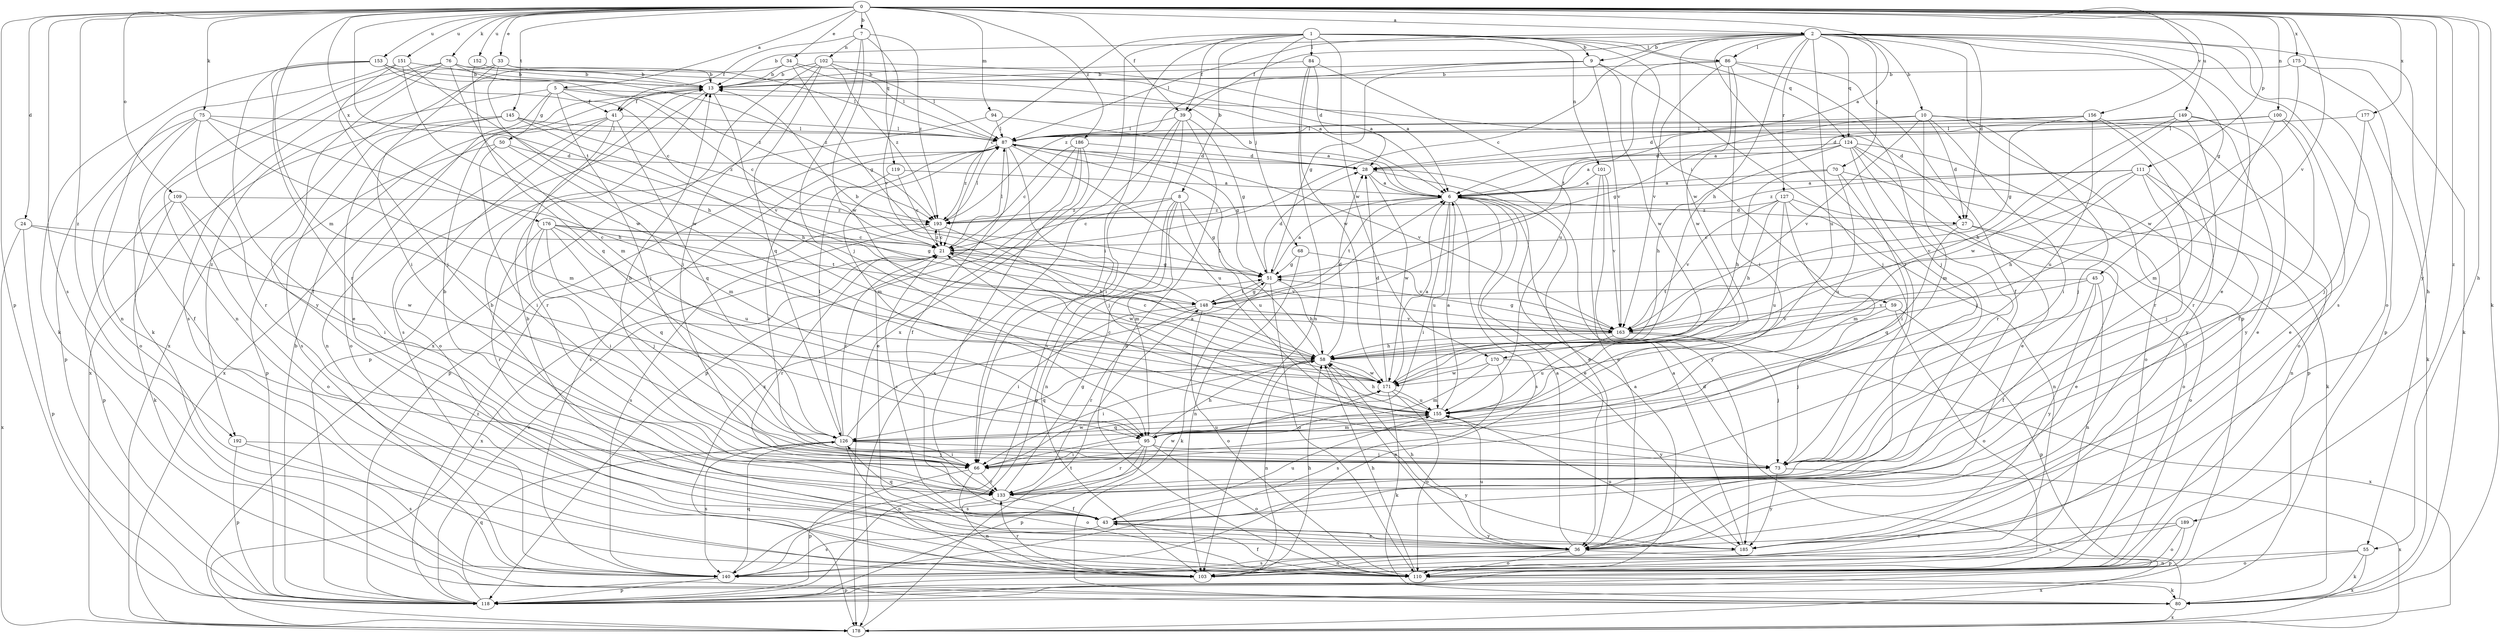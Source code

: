 strict digraph  {
0;
1;
2;
5;
6;
7;
8;
9;
10;
13;
21;
24;
27;
28;
33;
34;
36;
39;
41;
43;
45;
50;
51;
55;
58;
59;
66;
68;
70;
73;
75;
76;
80;
84;
86;
87;
94;
95;
100;
101;
102;
103;
109;
110;
111;
118;
119;
124;
126;
127;
133;
140;
145;
148;
149;
151;
152;
153;
155;
156;
163;
170;
171;
175;
176;
177;
178;
185;
186;
189;
192;
193;
0 -> 2  [label=a];
0 -> 5  [label=a];
0 -> 6  [label=a];
0 -> 7  [label=b];
0 -> 24  [label=d];
0 -> 33  [label=e];
0 -> 34  [label=e];
0 -> 39  [label=f];
0 -> 55  [label=h];
0 -> 75  [label=k];
0 -> 76  [label=k];
0 -> 80  [label=k];
0 -> 94  [label=m];
0 -> 95  [label=m];
0 -> 100  [label=n];
0 -> 109  [label=o];
0 -> 111  [label=p];
0 -> 118  [label=p];
0 -> 119  [label=q];
0 -> 140  [label=s];
0 -> 145  [label=t];
0 -> 148  [label=t];
0 -> 149  [label=u];
0 -> 151  [label=u];
0 -> 152  [label=u];
0 -> 153  [label=u];
0 -> 156  [label=v];
0 -> 163  [label=v];
0 -> 175  [label=x];
0 -> 176  [label=x];
0 -> 177  [label=x];
0 -> 185  [label=y];
0 -> 186  [label=z];
0 -> 189  [label=z];
0 -> 192  [label=z];
1 -> 8  [label=b];
1 -> 9  [label=b];
1 -> 21  [label=c];
1 -> 39  [label=f];
1 -> 59  [label=i];
1 -> 66  [label=i];
1 -> 68  [label=j];
1 -> 84  [label=l];
1 -> 86  [label=l];
1 -> 101  [label=n];
1 -> 124  [label=q];
1 -> 170  [label=w];
1 -> 178  [label=x];
2 -> 9  [label=b];
2 -> 10  [label=b];
2 -> 13  [label=b];
2 -> 21  [label=c];
2 -> 27  [label=d];
2 -> 36  [label=e];
2 -> 39  [label=f];
2 -> 45  [label=g];
2 -> 55  [label=h];
2 -> 58  [label=h];
2 -> 70  [label=j];
2 -> 86  [label=l];
2 -> 87  [label=l];
2 -> 110  [label=o];
2 -> 118  [label=p];
2 -> 124  [label=q];
2 -> 127  [label=r];
2 -> 133  [label=r];
2 -> 140  [label=s];
2 -> 155  [label=u];
2 -> 170  [label=w];
5 -> 21  [label=c];
5 -> 27  [label=d];
5 -> 36  [label=e];
5 -> 41  [label=f];
5 -> 50  [label=g];
5 -> 73  [label=j];
5 -> 192  [label=z];
6 -> 13  [label=b];
6 -> 27  [label=d];
6 -> 36  [label=e];
6 -> 66  [label=i];
6 -> 140  [label=s];
6 -> 148  [label=t];
6 -> 155  [label=u];
6 -> 193  [label=z];
7 -> 41  [label=f];
7 -> 73  [label=j];
7 -> 102  [label=n];
7 -> 163  [label=v];
7 -> 171  [label=w];
7 -> 193  [label=z];
8 -> 21  [label=c];
8 -> 51  [label=g];
8 -> 95  [label=m];
8 -> 103  [label=n];
8 -> 118  [label=p];
8 -> 155  [label=u];
8 -> 193  [label=z];
9 -> 13  [label=b];
9 -> 51  [label=g];
9 -> 73  [label=j];
9 -> 163  [label=v];
9 -> 171  [label=w];
9 -> 193  [label=z];
10 -> 27  [label=d];
10 -> 51  [label=g];
10 -> 66  [label=i];
10 -> 73  [label=j];
10 -> 87  [label=l];
10 -> 95  [label=m];
10 -> 110  [label=o];
10 -> 163  [label=v];
13 -> 41  [label=f];
13 -> 140  [label=s];
13 -> 163  [label=v];
21 -> 51  [label=g];
21 -> 87  [label=l];
21 -> 133  [label=r];
21 -> 163  [label=v];
21 -> 171  [label=w];
21 -> 178  [label=x];
21 -> 193  [label=z];
24 -> 21  [label=c];
24 -> 118  [label=p];
24 -> 171  [label=w];
24 -> 178  [label=x];
27 -> 21  [label=c];
27 -> 36  [label=e];
27 -> 110  [label=o];
27 -> 126  [label=q];
28 -> 6  [label=a];
28 -> 36  [label=e];
28 -> 171  [label=w];
33 -> 13  [label=b];
33 -> 66  [label=i];
33 -> 87  [label=l];
33 -> 140  [label=s];
33 -> 171  [label=w];
34 -> 6  [label=a];
34 -> 13  [label=b];
34 -> 51  [label=g];
34 -> 87  [label=l];
34 -> 178  [label=x];
36 -> 6  [label=a];
36 -> 13  [label=b];
36 -> 58  [label=h];
36 -> 103  [label=n];
36 -> 110  [label=o];
36 -> 155  [label=u];
36 -> 178  [label=x];
39 -> 51  [label=g];
39 -> 66  [label=i];
39 -> 87  [label=l];
39 -> 110  [label=o];
39 -> 140  [label=s];
39 -> 178  [label=x];
41 -> 87  [label=l];
41 -> 103  [label=n];
41 -> 110  [label=o];
41 -> 126  [label=q];
41 -> 133  [label=r];
41 -> 178  [label=x];
43 -> 13  [label=b];
43 -> 21  [label=c];
43 -> 36  [label=e];
43 -> 126  [label=q];
43 -> 140  [label=s];
43 -> 155  [label=u];
43 -> 185  [label=y];
45 -> 43  [label=f];
45 -> 103  [label=n];
45 -> 148  [label=t];
45 -> 163  [label=v];
45 -> 185  [label=y];
50 -> 28  [label=d];
50 -> 66  [label=i];
50 -> 95  [label=m];
50 -> 118  [label=p];
51 -> 6  [label=a];
51 -> 28  [label=d];
51 -> 58  [label=h];
51 -> 80  [label=k];
51 -> 110  [label=o];
51 -> 148  [label=t];
55 -> 80  [label=k];
55 -> 103  [label=n];
55 -> 110  [label=o];
55 -> 178  [label=x];
58 -> 21  [label=c];
58 -> 28  [label=d];
58 -> 36  [label=e];
58 -> 66  [label=i];
58 -> 87  [label=l];
58 -> 103  [label=n];
58 -> 126  [label=q];
58 -> 171  [label=w];
59 -> 73  [label=j];
59 -> 110  [label=o];
59 -> 118  [label=p];
59 -> 163  [label=v];
66 -> 13  [label=b];
66 -> 110  [label=o];
66 -> 118  [label=p];
66 -> 133  [label=r];
66 -> 171  [label=w];
68 -> 51  [label=g];
68 -> 103  [label=n];
68 -> 163  [label=v];
70 -> 6  [label=a];
70 -> 58  [label=h];
70 -> 66  [label=i];
70 -> 80  [label=k];
70 -> 155  [label=u];
73 -> 178  [label=x];
73 -> 185  [label=y];
75 -> 43  [label=f];
75 -> 58  [label=h];
75 -> 87  [label=l];
75 -> 95  [label=m];
75 -> 110  [label=o];
75 -> 118  [label=p];
75 -> 133  [label=r];
76 -> 6  [label=a];
76 -> 13  [label=b];
76 -> 80  [label=k];
76 -> 95  [label=m];
76 -> 103  [label=n];
76 -> 185  [label=y];
76 -> 193  [label=z];
80 -> 28  [label=d];
80 -> 178  [label=x];
84 -> 13  [label=b];
84 -> 28  [label=d];
84 -> 103  [label=n];
84 -> 155  [label=u];
84 -> 171  [label=w];
86 -> 13  [label=b];
86 -> 43  [label=f];
86 -> 66  [label=i];
86 -> 73  [label=j];
86 -> 148  [label=t];
86 -> 163  [label=v];
86 -> 171  [label=w];
87 -> 28  [label=d];
87 -> 43  [label=f];
87 -> 51  [label=g];
87 -> 73  [label=j];
87 -> 95  [label=m];
87 -> 118  [label=p];
87 -> 140  [label=s];
87 -> 155  [label=u];
87 -> 163  [label=v];
87 -> 193  [label=z];
94 -> 6  [label=a];
94 -> 87  [label=l];
94 -> 118  [label=p];
95 -> 58  [label=h];
95 -> 66  [label=i];
95 -> 110  [label=o];
95 -> 118  [label=p];
95 -> 133  [label=r];
95 -> 140  [label=s];
95 -> 185  [label=y];
100 -> 28  [label=d];
100 -> 36  [label=e];
100 -> 43  [label=f];
100 -> 87  [label=l];
100 -> 95  [label=m];
101 -> 6  [label=a];
101 -> 36  [label=e];
101 -> 163  [label=v];
101 -> 185  [label=y];
102 -> 6  [label=a];
102 -> 13  [label=b];
102 -> 66  [label=i];
102 -> 87  [label=l];
102 -> 126  [label=q];
102 -> 178  [label=x];
102 -> 193  [label=z];
103 -> 58  [label=h];
103 -> 118  [label=p];
103 -> 133  [label=r];
109 -> 66  [label=i];
109 -> 80  [label=k];
109 -> 110  [label=o];
109 -> 118  [label=p];
109 -> 193  [label=z];
110 -> 6  [label=a];
110 -> 43  [label=f];
110 -> 58  [label=h];
110 -> 80  [label=k];
111 -> 6  [label=a];
111 -> 43  [label=f];
111 -> 58  [label=h];
111 -> 73  [label=j];
111 -> 103  [label=n];
111 -> 163  [label=v];
111 -> 193  [label=z];
118 -> 13  [label=b];
118 -> 21  [label=c];
118 -> 126  [label=q];
118 -> 193  [label=z];
119 -> 6  [label=a];
119 -> 21  [label=c];
119 -> 66  [label=i];
124 -> 6  [label=a];
124 -> 28  [label=d];
124 -> 36  [label=e];
124 -> 58  [label=h];
124 -> 73  [label=j];
124 -> 110  [label=o];
124 -> 118  [label=p];
124 -> 133  [label=r];
126 -> 6  [label=a];
126 -> 21  [label=c];
126 -> 66  [label=i];
126 -> 73  [label=j];
126 -> 87  [label=l];
126 -> 103  [label=n];
126 -> 140  [label=s];
126 -> 155  [label=u];
127 -> 58  [label=h];
127 -> 95  [label=m];
127 -> 103  [label=n];
127 -> 110  [label=o];
127 -> 155  [label=u];
127 -> 163  [label=v];
127 -> 193  [label=z];
133 -> 13  [label=b];
133 -> 43  [label=f];
133 -> 51  [label=g];
133 -> 103  [label=n];
133 -> 171  [label=w];
140 -> 118  [label=p];
140 -> 126  [label=q];
145 -> 58  [label=h];
145 -> 87  [label=l];
145 -> 110  [label=o];
145 -> 140  [label=s];
145 -> 178  [label=x];
145 -> 193  [label=z];
148 -> 13  [label=b];
148 -> 51  [label=g];
148 -> 66  [label=i];
148 -> 110  [label=o];
148 -> 133  [label=r];
148 -> 163  [label=v];
149 -> 6  [label=a];
149 -> 36  [label=e];
149 -> 58  [label=h];
149 -> 87  [label=l];
149 -> 133  [label=r];
149 -> 171  [label=w];
149 -> 185  [label=y];
151 -> 13  [label=b];
151 -> 58  [label=h];
151 -> 73  [label=j];
151 -> 103  [label=n];
151 -> 171  [label=w];
152 -> 13  [label=b];
152 -> 126  [label=q];
153 -> 13  [label=b];
153 -> 21  [label=c];
153 -> 43  [label=f];
153 -> 80  [label=k];
153 -> 133  [label=r];
153 -> 193  [label=z];
155 -> 6  [label=a];
155 -> 21  [label=c];
155 -> 58  [label=h];
155 -> 95  [label=m];
155 -> 126  [label=q];
156 -> 28  [label=d];
156 -> 51  [label=g];
156 -> 87  [label=l];
156 -> 133  [label=r];
156 -> 155  [label=u];
156 -> 185  [label=y];
163 -> 51  [label=g];
163 -> 58  [label=h];
163 -> 73  [label=j];
163 -> 155  [label=u];
163 -> 178  [label=x];
170 -> 95  [label=m];
170 -> 140  [label=s];
170 -> 171  [label=w];
170 -> 185  [label=y];
171 -> 6  [label=a];
171 -> 28  [label=d];
171 -> 80  [label=k];
171 -> 110  [label=o];
171 -> 155  [label=u];
175 -> 13  [label=b];
175 -> 80  [label=k];
175 -> 118  [label=p];
175 -> 171  [label=w];
176 -> 21  [label=c];
176 -> 51  [label=g];
176 -> 66  [label=i];
176 -> 73  [label=j];
176 -> 126  [label=q];
176 -> 133  [label=r];
176 -> 148  [label=t];
176 -> 155  [label=u];
177 -> 73  [label=j];
177 -> 80  [label=k];
177 -> 87  [label=l];
178 -> 148  [label=t];
185 -> 6  [label=a];
185 -> 140  [label=s];
185 -> 155  [label=u];
186 -> 21  [label=c];
186 -> 28  [label=d];
186 -> 36  [label=e];
186 -> 118  [label=p];
186 -> 133  [label=r];
186 -> 178  [label=x];
189 -> 36  [label=e];
189 -> 110  [label=o];
189 -> 118  [label=p];
189 -> 140  [label=s];
192 -> 73  [label=j];
192 -> 118  [label=p];
192 -> 140  [label=s];
193 -> 21  [label=c];
193 -> 58  [label=h];
193 -> 87  [label=l];
193 -> 140  [label=s];
}
